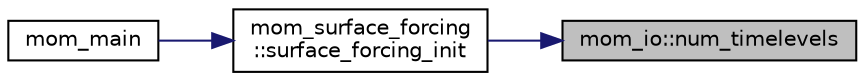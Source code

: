 digraph "mom_io::num_timelevels"
{
 // INTERACTIVE_SVG=YES
 // LATEX_PDF_SIZE
  edge [fontname="Helvetica",fontsize="10",labelfontname="Helvetica",labelfontsize="10"];
  node [fontname="Helvetica",fontsize="10",shape=record];
  rankdir="RL";
  Node1 [label="mom_io::num_timelevels",height=0.2,width=0.4,color="black", fillcolor="grey75", style="filled", fontcolor="black",tooltip="This function determines how many time levels a variable has."];
  Node1 -> Node2 [dir="back",color="midnightblue",fontsize="10",style="solid",fontname="Helvetica"];
  Node2 [label="mom_surface_forcing\l::surface_forcing_init",height=0.2,width=0.4,color="black", fillcolor="white", style="filled",URL="$namespacemom__surface__forcing.html#a791cb2bd2daa4fd3f036b121995bfb6c",tooltip="Initialize the surface forcing module."];
  Node2 -> Node3 [dir="back",color="midnightblue",fontsize="10",style="solid",fontname="Helvetica"];
  Node3 [label="mom_main",height=0.2,width=0.4,color="black", fillcolor="white", style="filled",URL="$MOM__driver_8F90.html#a08fffeb2d8e8acbf9ed4609be6d258c6",tooltip=" "];
}
